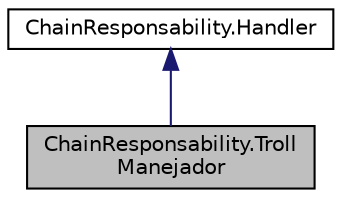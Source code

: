 digraph "ChainResponsability.TrollManejador"
{
 // LATEX_PDF_SIZE
  edge [fontname="Helvetica",fontsize="10",labelfontname="Helvetica",labelfontsize="10"];
  node [fontname="Helvetica",fontsize="10",shape=record];
  Node1 [label="ChainResponsability.Troll\lManejador",height=0.2,width=0.4,color="black", fillcolor="grey75", style="filled", fontcolor="black",tooltip=" "];
  Node2 -> Node1 [dir="back",color="midnightblue",fontsize="10",style="solid",fontname="Helvetica"];
  Node2 [label="ChainResponsability.Handler",height=0.2,width=0.4,color="black", fillcolor="white", style="filled",URL="$class_chain_responsability_1_1_handler.html",tooltip=" "];
}
